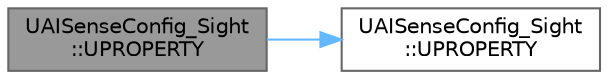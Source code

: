 digraph "UAISenseConfig_Sight::UPROPERTY"
{
 // INTERACTIVE_SVG=YES
 // LATEX_PDF_SIZE
  bgcolor="transparent";
  edge [fontname=Helvetica,fontsize=10,labelfontname=Helvetica,labelfontsize=10];
  node [fontname=Helvetica,fontsize=10,shape=box,height=0.2,width=0.4];
  rankdir="LR";
  Node1 [id="Node000001",label="UAISenseConfig_Sight\l::UPROPERTY",height=0.2,width=0.4,color="gray40", fillcolor="grey60", style="filled", fontcolor="black",tooltip="How far to the side AI can see, in degrees."];
  Node1 -> Node2 [id="edge1_Node000001_Node000002",color="steelblue1",style="solid",tooltip=" "];
  Node2 [id="Node000002",label="UAISenseConfig_Sight\l::UPROPERTY",height=0.2,width=0.4,color="grey40", fillcolor="white", style="filled",URL="$d2/d8d/classUAISenseConfig__Sight.html#adec424113aba88005d7aaf53454b4592",tooltip="Maximum sight distance to notice a target."];
}
